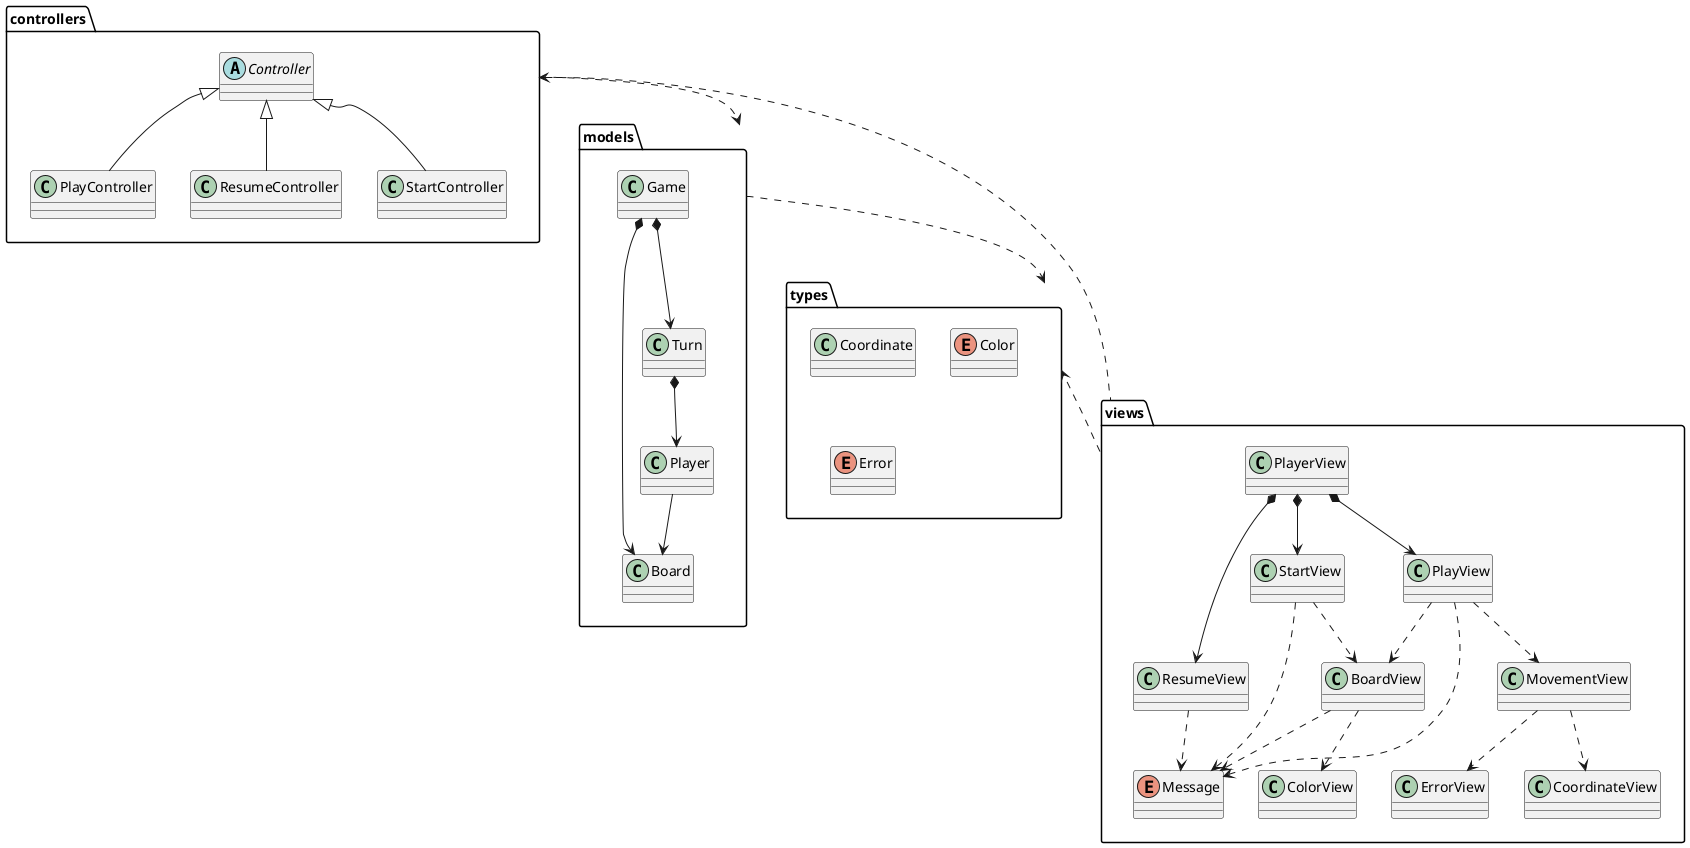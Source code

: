 @startuml analisis
package controllers  { }


package models  { }

package types  { }


package views { }
controllers .down.> models
models .down.> types
views .up.> controllers
views .up.> types

class  models.Board{

}

class  models.Game{

}

class  models.Player{

}

class  models.Turn{

}

class  types.Coordinate{

}

enum  types.Color{

}

enum  types.Error{

}

abstract class  controllers.Controller{

}

class  controllers.PlayController{

}

class  controllers.ResumeController{

}

class  controllers.StartController{

}

class  views.BoardView{

}

class  views.ErrorView{

}

class  views.PlayView{

}

class  views.ResumeView{

}

class views.StartView{

}

class  views.MovementView{

}

class  views.ColorView{

}

enum  views.Message{

}

class  views.PlayerView{

}

class views.CoordinateView {

}

views.PlayerView *-down-> views.StartView
views.PlayerView *-down-> views.PlayView
views.PlayerView *-down-> views.ResumeView
views.StartView ..> views.Message
views.StartView ..> views.BoardView
views.BoardView ..> views.ColorView
views.BoardView ..> views.Message
views.PlayView ..> views.Message
views.PlayView ..> views.BoardView
views.PlayView ..> views.MovementView
views.MovementView ..> views.ErrorView
views.ResumeView ..> views.Message
views.MovementView ..> views.CoordinateView

controllers.Controller <|-- controllers.StartController
controllers.Controller <|-- controllers.PlayController
controllers.Controller <|-- controllers.ResumeController



models.Game *-down-> models.Turn
models.Game *-down-> models.Board
models.Turn *-down-> models.Player
models.Player --> models.Board
@enduml

@startuml start
allow_mixing

actor Player

package controllers  {

    object "startController\n:StartController" as StartController{

    }
}


package models  {

    object  Board{

    }

    object Game{

    }

}

package types  {


    object "coordinate\n:Coordinate" as Coordinate{

    }

    object "color\n:Color" as Color{

    }
}


package views {
    object BoardView{

    }

    object StartView{

    }

    object ColorView{

    }
    object Message{

    }
}

Player --> StartView
note on link
    start()
end note
StartView ..> Message
note on link
    write()
end note
StartView ..> BoardView
note on link
    write(startController)
end note
BoardView ..> ColorView
note on link
    write(color)
end note
BoardView ..> Message
note on link
    write()
end note
BoardView ..> Coordinate
ColorView ..> Color
BoardView ..> StartController
note on link
    getColor(coordinate)
end note
StartController --> Game
note on link
    getColor(coordinate)
end note
StartController ..> Coordinate
Game *-down-> Board
note on link
    getColor(coordinate)
end note
Game ..> Coordinate
Board ..> Coordinate
Board *-> Color
@enduml

@startuml play
allow_mixing

actor :Player: as Playerr

package controllers  {

    object "playController\n:PlayController" as PlayController{

    }
}


package models  {
    object Board{

    }

    object Game{

    }

    object Turn{

    }
    object Player{

    }
}

package types  {

    object "coordinate\n:Coordinate" as  Coordinate{

    }

    object "color\n:Color" as Color{

    }

    object "error\n:Error" as  Error{

    }
}


package views {

    object BoardView{

    }

    object PlayView{

    }

    object MovementView{

    }

    object ColorView{

    }

    object ErrorView{

    }

    object Message{

    }

    object CoordinateView{

    }
}

Playerr --> PlayView
note on link
    play()
end note
PlayView ..> Message
note on link
    write()
end note
PlayView ..> BoardView
note on link
    write(playController)
end note
PlayView ..> MovementView
note on link
    interact(playController)
end note
BoardView ..> ColorView
note on link
    write(color)
end note
BoardView ..> Message
note on link
    write()
    writeln()
end note
BoardView ..> Coordinate
ColorView ..> Color
PlayView --> PlayController
note on link
    next()
    isTicTacToe()
end note
MovementView ..> PlayController
note on link
    areAllTokensOnBoard()
    putToken(coordinate)
    getPutTokenError(coordinate)
    moveToken(coordinate, coordinate)
    getOriginMoveTokenError(coordinate)
    getTargetMoveTokenError(coordinate, coordinate)
end note
MovementView ..> CoordinateView
note on link
    read()
end note
CoordinateView ..> Coordinate
MovementView ..> ErrorView
note on link
    write(error)
end note
MovementView ..> Coordinate
MovementView ..> Error
BoardView ..> PlayController
note on link
    getColor(coordinate)
end note
PlayController --> Game
note on link
    areAllTokensOnBoard()
    putToken(coordinate)
    getPutTokenError(coordinate)
    moveToken(coordinate, coordinate)
    getOriginMoveTokenError(coordinate)
    getTargetMoveTokenError(coordinate, coordinate)
    next()
    getActiveColor()
    getColor(coordinate)
    isTicTacToe()
end note
PlayController ..> Coordinate
Game *-down-> Turn
note on link
    next()
    getActiveColor()
    areAllTokensOnBoard()
    putToken(coordinate)
    getPutTokenError(coordinate)
    moveToken(coordinate, coordinate)
    getOriginMoveTokenError(coordinate)
    getTargetMoveTokenError(coordinate, coordinate)
end note
Game *-down-> Board
note on link
    getColor(coordinate)
    isTicTacToe()
end note
Board ..> Coordinate
Board *-down-> Color
ErrorView ..> Error
Turn ..> Board
note on link
    isTicTacToe()
end note
Turn ..> Coordinate
Turn *-down-> Player
note on link
    getColor()
    areAllTokensOnBoard()
    putToken(coordinate)
    getPutTokenError(coordinate)
    moveToken(coordinate, coordinate)
    getOriginMoveTokenError(coordinate)
    getTargetMoveTokenError(coordinate, coordinate)
end note
Player ..> Coordinate
Player ..> Error
Player --> Board
Player --> Color
Game ..> Coordinate
@enduml

@startuml resume
allow_mixing

actor :Player: as Playerr

package controllers  {

    object ResumeController{

    }
}


package models  {

    object Board{

    }

    object Game{

    }

    object Turn{

    }
    object Player{

    }
}

package types  {

    object Coordinate{

    }

    object Color{

    }
}


package views {

    object ResumeView{

    }

    object Message{

    }
}

Playerr --> ResumeView
note on link
    resume()
end note
ResumeView --> ResumeController
note on link
    reset()
end note
ResumeView ..> Message
note on link
    write()
end note
ResumeController --> Game
note on link
    reset()
end note
ResumeController ..> Coordinate
Game *-down-> Turn
note on link
    reset()
end note
Game *-down-> Board
note on link
    reset()
end note
Board ..> Coordinate
Board *-> Color
Game ..> Coordinate
Player ..> Coordinate
Player --> Board
Player --> Color
Turn *-down-> Player
note on link
    new()
end note
@enduml

@startuml arquitectura-paquetes
package models #DDDDDD { }
package views #DDDDDD { }
package controllers #DDDDDD { }
package types #DDDDDD { }
views .down.> controllers
views .down.> types
controllers .down.> models
controllers .down.> types
models .down.> types
@enduml

@startuml packageViews
class Coordinate as "types.\nCoordinate"
enum Error as "types.\nError"
enum Color as "types.\nColor"
class StartController as "controllers.\nStartController"
class PlayController as "controllers.\nPlayController"
class ResumeController as "controllers.\nResumeController"

class  views.BoardView{
    ~ write(StartController)
}

class  views.ErrorView{
    ~ writeln(Error)
}

class  views.PlayView{
    ~ play(PlayController)
}

class  views.ResumeView{
    ~ resume(ResumeController): boolean
}

class views.StartView{
    ~ start(StartController)
}

class  views.MovementView{
    ~ interact()
}

class  views.ColorView{
    ~ write(Color)
}

enum  views.Message{
    +TITLE
    +HORIZONTAL_LINE
    +VERTICAL_LINE
    +ACTION_COMMAND
    +UNDO_COMMAND
    +REDO_COMMAND
    +ENTER_COORDINATE_TO_PUT
    +COORDINATE_TO_PUT
    +COORDINATE_TO_REMOVE
    +COORDINATE_TO_MOVE
    +PLAYER_WIN
    +RESUME
    ~ writeln()
    ~ write()
}

class  views.PlayerView{
    
}

class  views.CoordinateView{
    ~ read(): Coordinate
}

views.PlayerView *-down-> views.StartView
views.PlayerView *-down-> views.PlayView
views.PlayerView *-down-> views.ResumeView
views.StartView ..> views.Message
views.StartView ..> views.BoardView
views.StartView -down-> StartController
views.BoardView ..> views.ColorView
views.BoardView ..> views.Message
views.PlayView ..> views.Message
views.PlayView ..> views.BoardView
views.PlayView ..> views.MovementView
views.MovementView ..> views.ErrorView
views.ResumeView ..> views.Message
views.ResumeView -down-> ResumeController
views.BoardView .down.> Coordinate
views.MovementView .down.> Coordinate
views.BoardView .down.> StartController
views.BoardView .down.> Color
views.MovementView .down.> Error
views.ErrorView .down.> Error
views.PlayView -down- PlayController
views.ColorView .down.> Color
views.CoordinateView .down.> Coordinate
views.MovementView ..> views.CoordinateView
@enduml

@startuml packageControllers
class Coordinate as "types.\nCoordinate"
enum Color as "types.\nColor"
enum Error as "types.\nError"
class Game as "models.\nGame"

abstract class  controllers.Controller{
    + getColor(Coordinate): Color
}

class  controllers.PlayController{
    +areAllTokensOnBoard(): boolean
    +putToken(Coordinate)
    +getPutTokenError(Coordinate): Error
    +moveToken(Coordinate, Coordinate)
    +getOriginMoveTokenError(Coordinate): Error
    +getTargetMoveTokenError(Coordinate, Coordinate): Error
    +next()
    +getActiveColor(): Color
    +isTicTacToe(): boolean
}

class  controllers.ResumeController{
    +reset()
}

class  controllers.StartController{

}


controllers.Controller <|-- controllers.StartController
controllers.Controller <|-- controllers.PlayController
controllers.Controller <|-- controllers.ResumeController

controllers.Controller .down.> Coordinate
controllers.Controller --> Game
controllers.Controller ..> Color
controllers.PlayController .down.> Error
@enduml

@startuml modelspackage

class Coordinate as "types.\nCoordinate"
enum Error as "types.\nError"
enum Color as "types.\nColor"

class  models.Board{
    ~reset()
    ~isTicTacToe(): boolean
    ~getColor(Coordinate): Color
}

class  models.Game{
    +reset()
    +areAllTokensOnBoard(): boolean
    +putToken(Coordinate)
    +getPutTokenError(Coordinate): Error
    +moveToken(Coordinate, Coordinate)
    +getOriginMoveTokenError(Coordinate): Error
    +getTargetMoveTokenError(Coordinate, Coordinate): Error
    +next()
    +getActiveColor(): Color
    +isTicTacToe(): boolean
    +getColor(Coordinate): Color
}

class  models.Player{
    ~getColor(): Color
    ~areAllTokensOnBoard(): boolean
    ~putToken(Coordinate)
    ~getPutTokenError(Coordinate): Error
    ~moveToken(Coordinate, Coordinate)
    ~getOriginMoveTokenError(Coordinate): Error
    ~getTargetMoveTokenError(Coordinate, Coordinate): Error
}

class  models.Turn{
    ~reset()
    ~next()
    ~getActiveColor(): Color
    ~areAllTokensOnBoard(): boolean
    ~putToken(Coordinate)
    ~getPutTokenError(Coordinate): Error
    ~moveToken(Coordinate, Coordinate)
    ~getOriginMoveTokenError(Coordinate): Error
    ~getTargetMoveTokenError(Coordinate, Coordinate): Error
}

models.Game *-down-> models.Turn
models.Game *-down-> models.Board
models.Turn *-down-> models.Player
models.Turn ..> Coordinate
models.Player ..> Coordinate
models.Player --> models.Board
models.Board *-down-> Color
models.Turn ..> Color
models.Game ..> Color
models.Board ..> Coordinate
models.Player --> Color
models.Player ..> Error
models.Turn ..> Error
models.Game ..> Error
models.Game ..> Coordinate
@enduml

@startuml typespackages
package types  { }

class  types.Coordinate{
    #getDimension()
    +equals(Object)
}

enum  types.Color{
    +X
    +O
    +NULL
    +get(Int)
    +isNull()
}

enum  types.Error{
    +NOT_EMPTY
    +NOT_OWNER
    +SAME_COORDINATES
    +WRONG_COORDINATES
    +NULL
    +isNull()
}
@enduml